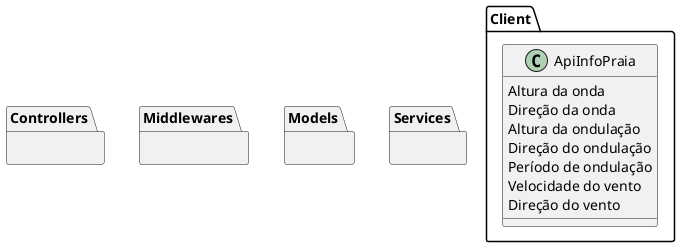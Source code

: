 @startuml class

package Client {
  class ApiInfoPraia {
    Altura da onda
    Direção da onda
    Altura da ondulação
    Direção do ondulação
    Período de ondulação
    Velocidade do vento
    Direção do vento 
  }
}
package Controllers {}
package Middlewares {}
package Models {}
package Services {}

@enduml
